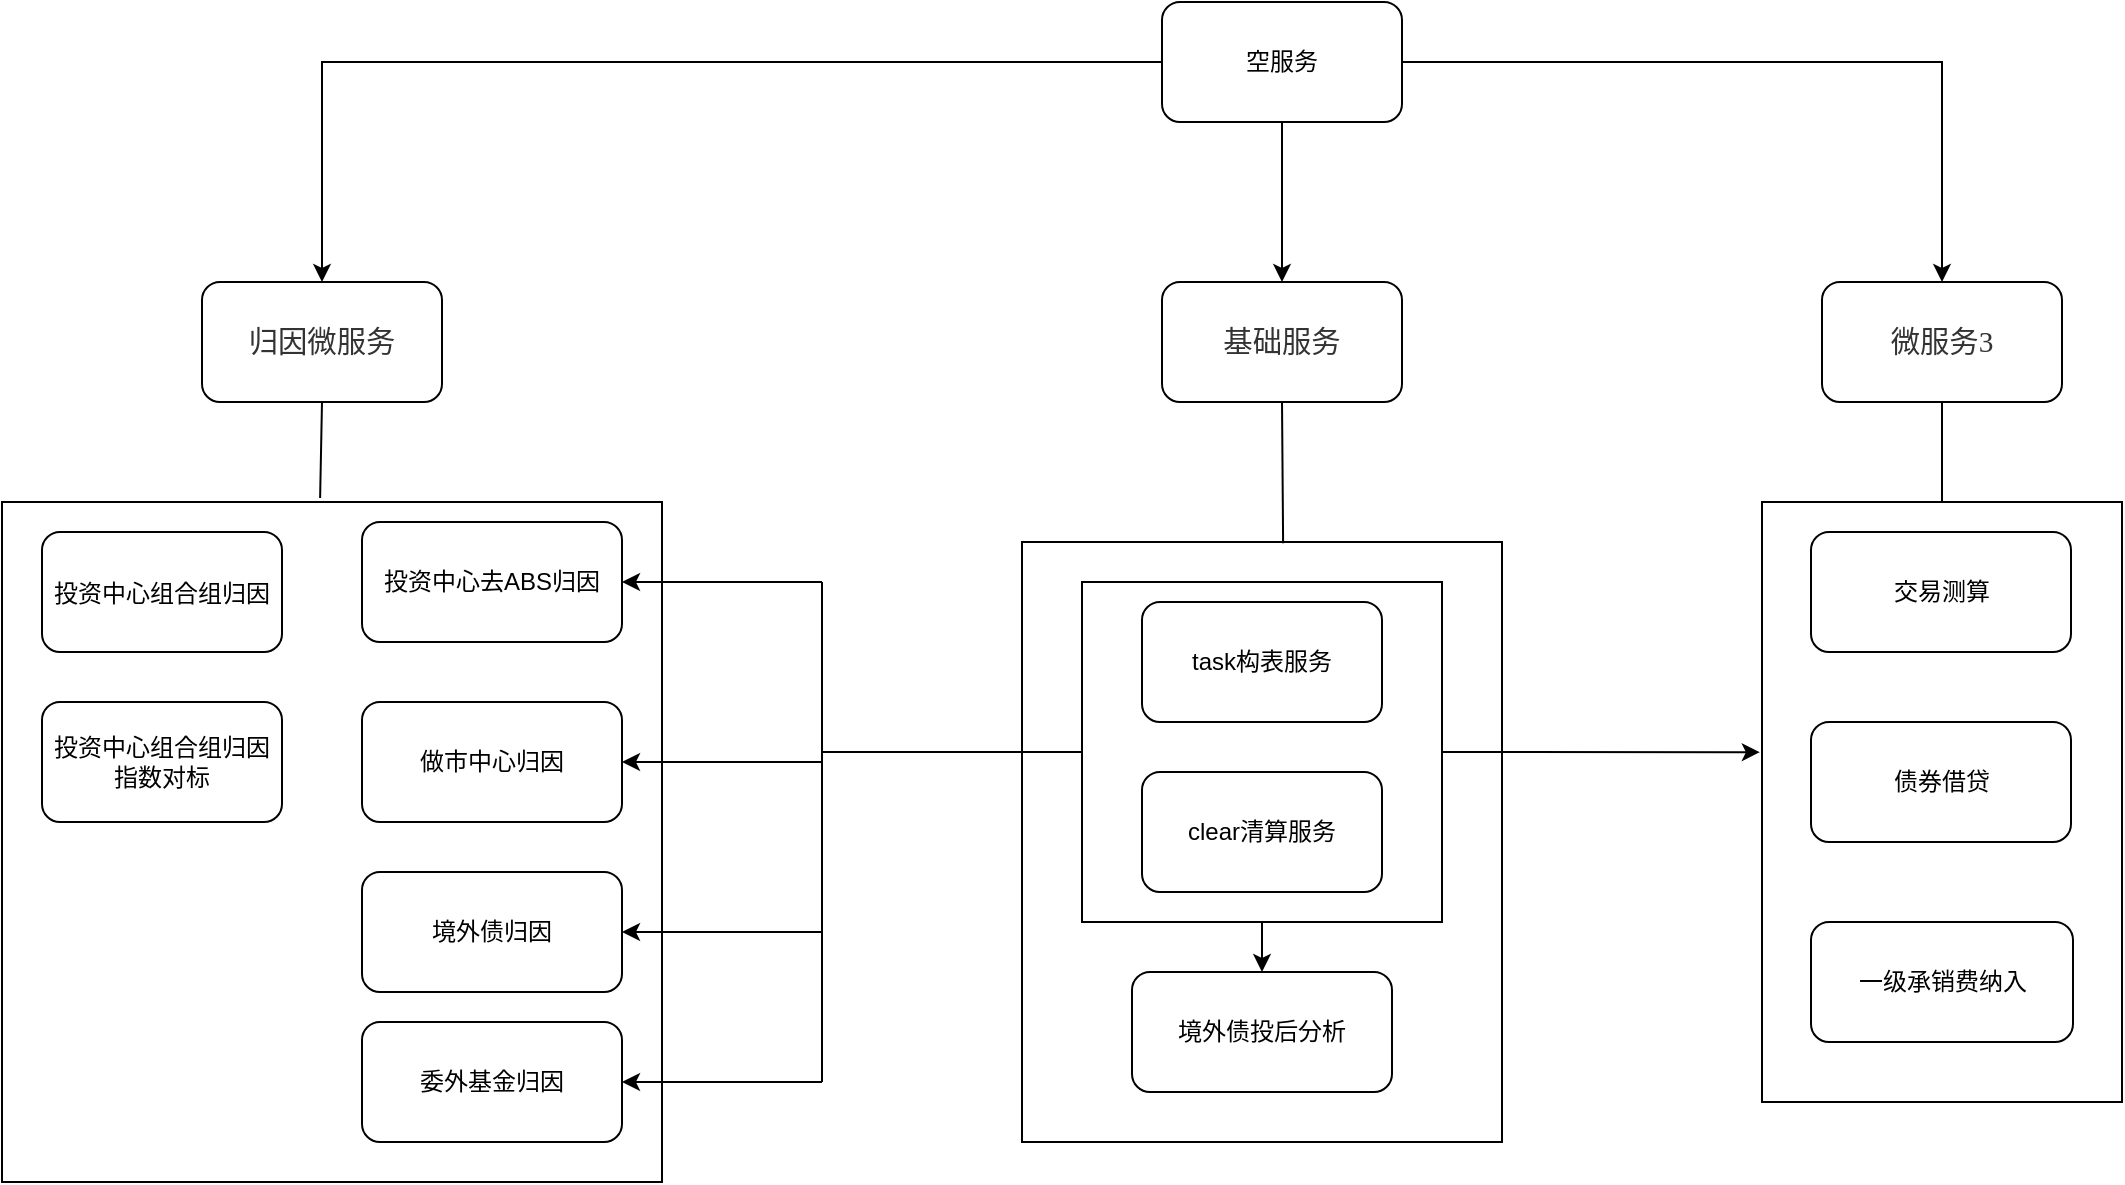<mxfile version="24.0.4" type="github">
  <diagram id="C5RBs43oDa-KdzZeNtuy" name="Page-1">
    <mxGraphModel dx="2041" dy="1536" grid="1" gridSize="10" guides="1" tooltips="1" connect="1" arrows="1" fold="1" page="1" pageScale="1" pageWidth="827" pageHeight="1169" math="0" shadow="0">
      <root>
        <mxCell id="WIyWlLk6GJQsqaUBKTNV-0" />
        <mxCell id="WIyWlLk6GJQsqaUBKTNV-1" parent="WIyWlLk6GJQsqaUBKTNV-0" />
        <mxCell id="8sShFJXzrjoNy3E7Pt8Y-33" value="" style="rounded=0;whiteSpace=wrap;html=1;" vertex="1" parent="WIyWlLk6GJQsqaUBKTNV-1">
          <mxGeometry x="1820" y="370" width="180" height="300" as="geometry" />
        </mxCell>
        <mxCell id="8sShFJXzrjoNy3E7Pt8Y-23" value="" style="rounded=0;whiteSpace=wrap;html=1;" vertex="1" parent="WIyWlLk6GJQsqaUBKTNV-1">
          <mxGeometry x="940" y="370" width="330" height="340" as="geometry" />
        </mxCell>
        <mxCell id="8sShFJXzrjoNy3E7Pt8Y-2" value="" style="edgeStyle=orthogonalEdgeStyle;rounded=0;orthogonalLoop=1;jettySize=auto;html=1;" edge="1" parent="WIyWlLk6GJQsqaUBKTNV-1" source="8sShFJXzrjoNy3E7Pt8Y-0" target="8sShFJXzrjoNy3E7Pt8Y-1">
          <mxGeometry relative="1" as="geometry" />
        </mxCell>
        <mxCell id="8sShFJXzrjoNy3E7Pt8Y-44" style="edgeStyle=orthogonalEdgeStyle;rounded=0;orthogonalLoop=1;jettySize=auto;html=1;exitX=1;exitY=0.5;exitDx=0;exitDy=0;entryX=0.5;entryY=0;entryDx=0;entryDy=0;" edge="1" parent="WIyWlLk6GJQsqaUBKTNV-1" source="8sShFJXzrjoNy3E7Pt8Y-0" target="8sShFJXzrjoNy3E7Pt8Y-16">
          <mxGeometry relative="1" as="geometry" />
        </mxCell>
        <mxCell id="8sShFJXzrjoNy3E7Pt8Y-0" value="空服务" style="rounded=1;whiteSpace=wrap;html=1;" vertex="1" parent="WIyWlLk6GJQsqaUBKTNV-1">
          <mxGeometry x="1520" y="120" width="120" height="60" as="geometry" />
        </mxCell>
        <mxCell id="8sShFJXzrjoNy3E7Pt8Y-1" value="&lt;div style=&quot;font-size: medium; text-align: start;&quot; data-hash=&quot;3e45efe6a880c21dcbc873dc145f4ac9&quot; data-version=&quot;3.0.0&quot;&gt;&lt;/div&gt;&lt;div style=&quot;font-size: medium; text-align: start;&quot; class=&quot;document&quot;&gt;&lt;div class=&quot;section&quot;&gt;&lt;p style=&quot;margin: 3pt 0pt 3pt 16.8pt; font-family: 等线; font-size: 12pt; line-height: 20.8px; text-indent: -16.8pt;&quot; class=&quot;paragraph text-align-type-left&quot;&gt;&lt;span style=&quot;font-size: 11pt; color: rgb(51, 51, 51); letter-spacing: 0pt; vertical-align: baseline;&quot; data-font-family=&quot;default&quot;&gt;归因微服务&lt;/span&gt;&lt;/p&gt;&lt;/div&gt;&lt;/div&gt;" style="rounded=1;whiteSpace=wrap;html=1;" vertex="1" parent="WIyWlLk6GJQsqaUBKTNV-1">
          <mxGeometry x="1040" y="260" width="120" height="60" as="geometry" />
        </mxCell>
        <mxCell id="8sShFJXzrjoNy3E7Pt8Y-3" value="&lt;div style=&quot;font-size: medium; text-align: start;&quot; data-hash=&quot;3e45efe6a880c21dcbc873dc145f4ac9&quot; data-version=&quot;3.0.0&quot;&gt;&lt;/div&gt;&lt;div style=&quot;font-size: medium; text-align: start;&quot; class=&quot;document&quot;&gt;&lt;div class=&quot;section&quot;&gt;&lt;p style=&quot;margin: 3pt 0pt 3pt 16.8pt; font-family: 等线; font-size: 12pt; line-height: 20.8px; text-indent: -16.8pt;&quot; class=&quot;paragraph text-align-type-left&quot;&gt;&lt;span style=&quot;font-family: Helvetica; font-size: 12px; text-align: center; text-indent: 0px;&quot;&gt;投资中心组合组归因&lt;/span&gt;&lt;br&gt;&lt;/p&gt;&lt;/div&gt;&lt;/div&gt;" style="rounded=1;whiteSpace=wrap;html=1;" vertex="1" parent="WIyWlLk6GJQsqaUBKTNV-1">
          <mxGeometry x="960" y="385" width="120" height="60" as="geometry" />
        </mxCell>
        <mxCell id="8sShFJXzrjoNy3E7Pt8Y-5" value="投资中心组合组归因指数对标" style="rounded=1;whiteSpace=wrap;html=1;" vertex="1" parent="WIyWlLk6GJQsqaUBKTNV-1">
          <mxGeometry x="960" y="470" width="120" height="60" as="geometry" />
        </mxCell>
        <mxCell id="8sShFJXzrjoNy3E7Pt8Y-7" value="投资中心去ABS归因" style="rounded=1;whiteSpace=wrap;html=1;" vertex="1" parent="WIyWlLk6GJQsqaUBKTNV-1">
          <mxGeometry x="1120" y="380" width="130" height="60" as="geometry" />
        </mxCell>
        <mxCell id="8sShFJXzrjoNy3E7Pt8Y-11" value="做市中心归因" style="rounded=1;whiteSpace=wrap;html=1;" vertex="1" parent="WIyWlLk6GJQsqaUBKTNV-1">
          <mxGeometry x="1120" y="470" width="130" height="60" as="geometry" />
        </mxCell>
        <mxCell id="8sShFJXzrjoNy3E7Pt8Y-15" value="&lt;div style=&quot;font-size: medium; text-align: start;&quot; data-hash=&quot;3e45efe6a880c21dcbc873dc145f4ac9&quot; data-version=&quot;3.0.0&quot;&gt;&lt;/div&gt;&lt;div style=&quot;font-size: medium; text-align: start;&quot; class=&quot;document&quot;&gt;&lt;div class=&quot;section&quot;&gt;&lt;p style=&quot;margin: 3pt 0pt 3pt 16.8pt; font-family: 等线; font-size: 12pt; line-height: 20.8px; text-indent: -16.8pt;&quot; class=&quot;paragraph text-align-type-left&quot;&gt;&lt;span style=&quot;font-size: 11pt; color: rgb(51, 51, 51); letter-spacing: 0pt; vertical-align: baseline;&quot; data-font-family=&quot;default&quot;&gt;基础服务&lt;/span&gt;&lt;/p&gt;&lt;/div&gt;&lt;/div&gt;" style="rounded=1;whiteSpace=wrap;html=1;" vertex="1" parent="WIyWlLk6GJQsqaUBKTNV-1">
          <mxGeometry x="1520" y="260" width="120" height="60" as="geometry" />
        </mxCell>
        <mxCell id="8sShFJXzrjoNy3E7Pt8Y-16" value="&lt;div style=&quot;font-size: medium; text-align: start;&quot; data-hash=&quot;3e45efe6a880c21dcbc873dc145f4ac9&quot; data-version=&quot;3.0.0&quot;&gt;&lt;/div&gt;&lt;div style=&quot;text-align: start;&quot; class=&quot;document&quot;&gt;&lt;div style=&quot;&quot; class=&quot;section&quot;&gt;&lt;p style=&quot;margin: 3pt 0pt 3pt 16.8pt; font-family: 等线; line-height: 20.8px; text-indent: -16.8pt;&quot; class=&quot;paragraph text-align-type-left&quot;&gt;&lt;font color=&quot;#333333&quot;&gt;&lt;span style=&quot;font-size: 14.667px;&quot;&gt;微服务3&lt;/span&gt;&lt;/font&gt;&lt;/p&gt;&lt;/div&gt;&lt;/div&gt;" style="rounded=1;whiteSpace=wrap;html=1;" vertex="1" parent="WIyWlLk6GJQsqaUBKTNV-1">
          <mxGeometry x="1850" y="260" width="120" height="60" as="geometry" />
        </mxCell>
        <mxCell id="8sShFJXzrjoNy3E7Pt8Y-19" value="" style="rounded=0;whiteSpace=wrap;html=1;" vertex="1" parent="WIyWlLk6GJQsqaUBKTNV-1">
          <mxGeometry x="1450" y="390" width="240" height="300" as="geometry" />
        </mxCell>
        <mxCell id="8sShFJXzrjoNy3E7Pt8Y-24" value="" style="endArrow=none;html=1;rounded=0;" edge="1" parent="WIyWlLk6GJQsqaUBKTNV-1">
          <mxGeometry width="50" height="50" relative="1" as="geometry">
            <mxPoint x="1350" y="660" as="sourcePoint" />
            <mxPoint x="1350" y="410" as="targetPoint" />
          </mxGeometry>
        </mxCell>
        <mxCell id="8sShFJXzrjoNy3E7Pt8Y-25" value="" style="endArrow=none;html=1;rounded=0;entryX=0;entryY=0.5;entryDx=0;entryDy=0;" edge="1" parent="WIyWlLk6GJQsqaUBKTNV-1" target="8sShFJXzrjoNy3E7Pt8Y-35">
          <mxGeometry width="50" height="50" relative="1" as="geometry">
            <mxPoint x="1350" y="495" as="sourcePoint" />
            <mxPoint x="1320" y="380" as="targetPoint" />
          </mxGeometry>
        </mxCell>
        <mxCell id="8sShFJXzrjoNy3E7Pt8Y-26" value="" style="endArrow=classic;html=1;rounded=0;entryX=1;entryY=0.5;entryDx=0;entryDy=0;" edge="1" parent="WIyWlLk6GJQsqaUBKTNV-1" target="8sShFJXzrjoNy3E7Pt8Y-7">
          <mxGeometry width="50" height="50" relative="1" as="geometry">
            <mxPoint x="1350" y="410" as="sourcePoint" />
            <mxPoint x="1320" y="380" as="targetPoint" />
          </mxGeometry>
        </mxCell>
        <mxCell id="8sShFJXzrjoNy3E7Pt8Y-27" value="" style="endArrow=classic;html=1;rounded=0;entryX=1;entryY=0.5;entryDx=0;entryDy=0;" edge="1" parent="WIyWlLk6GJQsqaUBKTNV-1" target="8sShFJXzrjoNy3E7Pt8Y-11">
          <mxGeometry width="50" height="50" relative="1" as="geometry">
            <mxPoint x="1350" y="500" as="sourcePoint" />
            <mxPoint x="1320" y="480" as="targetPoint" />
          </mxGeometry>
        </mxCell>
        <mxCell id="8sShFJXzrjoNy3E7Pt8Y-28" value="交易测算" style="rounded=1;whiteSpace=wrap;html=1;" vertex="1" parent="WIyWlLk6GJQsqaUBKTNV-1">
          <mxGeometry x="1844.5" y="385" width="130" height="60" as="geometry" />
        </mxCell>
        <mxCell id="8sShFJXzrjoNy3E7Pt8Y-29" value="债券借贷" style="rounded=1;whiteSpace=wrap;html=1;" vertex="1" parent="WIyWlLk6GJQsqaUBKTNV-1">
          <mxGeometry x="1844.5" y="480" width="130" height="60" as="geometry" />
        </mxCell>
        <mxCell id="8sShFJXzrjoNy3E7Pt8Y-30" value="一级承销费纳入" style="rounded=1;whiteSpace=wrap;html=1;" vertex="1" parent="WIyWlLk6GJQsqaUBKTNV-1">
          <mxGeometry x="1844.5" y="580" width="131" height="60" as="geometry" />
        </mxCell>
        <mxCell id="8sShFJXzrjoNy3E7Pt8Y-35" value="" style="rounded=0;whiteSpace=wrap;html=1;" vertex="1" parent="WIyWlLk6GJQsqaUBKTNV-1">
          <mxGeometry x="1480" y="410" width="180" height="170" as="geometry" />
        </mxCell>
        <mxCell id="8sShFJXzrjoNy3E7Pt8Y-31" value="境外债归因" style="rounded=1;whiteSpace=wrap;html=1;" vertex="1" parent="WIyWlLk6GJQsqaUBKTNV-1">
          <mxGeometry x="1120" y="555" width="130" height="60" as="geometry" />
        </mxCell>
        <mxCell id="8sShFJXzrjoNy3E7Pt8Y-32" value="委外基金归因" style="rounded=1;whiteSpace=wrap;html=1;" vertex="1" parent="WIyWlLk6GJQsqaUBKTNV-1">
          <mxGeometry x="1120" y="630" width="130" height="60" as="geometry" />
        </mxCell>
        <mxCell id="8sShFJXzrjoNy3E7Pt8Y-34" value="境外债投后分析" style="rounded=1;whiteSpace=wrap;html=1;" vertex="1" parent="WIyWlLk6GJQsqaUBKTNV-1">
          <mxGeometry x="1505" y="605" width="130" height="60" as="geometry" />
        </mxCell>
        <mxCell id="8sShFJXzrjoNy3E7Pt8Y-17" value="task构表服务" style="rounded=1;whiteSpace=wrap;html=1;" vertex="1" parent="WIyWlLk6GJQsqaUBKTNV-1">
          <mxGeometry x="1510" y="420" width="120" height="60" as="geometry" />
        </mxCell>
        <mxCell id="8sShFJXzrjoNy3E7Pt8Y-18" value="clear清算服务" style="whiteSpace=wrap;html=1;rounded=1;" vertex="1" parent="WIyWlLk6GJQsqaUBKTNV-1">
          <mxGeometry x="1510" y="505" width="120" height="60" as="geometry" />
        </mxCell>
        <mxCell id="8sShFJXzrjoNy3E7Pt8Y-36" value="" style="endArrow=classic;html=1;rounded=0;entryX=1;entryY=0.5;entryDx=0;entryDy=0;" edge="1" parent="WIyWlLk6GJQsqaUBKTNV-1" target="8sShFJXzrjoNy3E7Pt8Y-31">
          <mxGeometry width="50" height="50" relative="1" as="geometry">
            <mxPoint x="1350" y="585" as="sourcePoint" />
            <mxPoint x="1490" y="600" as="targetPoint" />
          </mxGeometry>
        </mxCell>
        <mxCell id="8sShFJXzrjoNy3E7Pt8Y-37" value="" style="endArrow=classic;html=1;rounded=0;entryX=1;entryY=0.5;entryDx=0;entryDy=0;" edge="1" parent="WIyWlLk6GJQsqaUBKTNV-1" target="8sShFJXzrjoNy3E7Pt8Y-32">
          <mxGeometry width="50" height="50" relative="1" as="geometry">
            <mxPoint x="1350" y="660" as="sourcePoint" />
            <mxPoint x="1490" y="600" as="targetPoint" />
          </mxGeometry>
        </mxCell>
        <mxCell id="8sShFJXzrjoNy3E7Pt8Y-38" value="" style="endArrow=classic;html=1;rounded=0;entryX=-0.006;entryY=0.417;entryDx=0;entryDy=0;entryPerimeter=0;exitX=1;exitY=0.5;exitDx=0;exitDy=0;" edge="1" parent="WIyWlLk6GJQsqaUBKTNV-1" source="8sShFJXzrjoNy3E7Pt8Y-35" target="8sShFJXzrjoNy3E7Pt8Y-33">
          <mxGeometry width="50" height="50" relative="1" as="geometry">
            <mxPoint x="1490" y="610" as="sourcePoint" />
            <mxPoint x="1540" y="560" as="targetPoint" />
          </mxGeometry>
        </mxCell>
        <mxCell id="8sShFJXzrjoNy3E7Pt8Y-39" value="" style="endArrow=classic;html=1;rounded=0;entryX=0.5;entryY=0;entryDx=0;entryDy=0;exitX=0.5;exitY=1;exitDx=0;exitDy=0;" edge="1" parent="WIyWlLk6GJQsqaUBKTNV-1" source="8sShFJXzrjoNy3E7Pt8Y-35" target="8sShFJXzrjoNy3E7Pt8Y-34">
          <mxGeometry width="50" height="50" relative="1" as="geometry">
            <mxPoint x="1490" y="610" as="sourcePoint" />
            <mxPoint x="1540" y="560" as="targetPoint" />
          </mxGeometry>
        </mxCell>
        <mxCell id="8sShFJXzrjoNy3E7Pt8Y-40" value="" style="endArrow=none;html=1;rounded=0;exitX=0.5;exitY=1;exitDx=0;exitDy=0;entryX=0.482;entryY=-0.006;entryDx=0;entryDy=0;entryPerimeter=0;" edge="1" parent="WIyWlLk6GJQsqaUBKTNV-1" source="8sShFJXzrjoNy3E7Pt8Y-1" target="8sShFJXzrjoNy3E7Pt8Y-23">
          <mxGeometry width="50" height="50" relative="1" as="geometry">
            <mxPoint x="1490" y="610" as="sourcePoint" />
            <mxPoint x="1540" y="560" as="targetPoint" />
          </mxGeometry>
        </mxCell>
        <mxCell id="8sShFJXzrjoNy3E7Pt8Y-41" value="" style="endArrow=none;html=1;rounded=0;exitX=0.5;exitY=1;exitDx=0;exitDy=0;entryX=0.544;entryY=0.002;entryDx=0;entryDy=0;entryPerimeter=0;" edge="1" parent="WIyWlLk6GJQsqaUBKTNV-1" source="8sShFJXzrjoNy3E7Pt8Y-15" target="8sShFJXzrjoNy3E7Pt8Y-19">
          <mxGeometry width="50" height="50" relative="1" as="geometry">
            <mxPoint x="1490" y="510" as="sourcePoint" />
            <mxPoint x="1540" y="460" as="targetPoint" />
          </mxGeometry>
        </mxCell>
        <mxCell id="8sShFJXzrjoNy3E7Pt8Y-42" value="" style="endArrow=none;html=1;rounded=0;exitX=0.5;exitY=0;exitDx=0;exitDy=0;entryX=0.5;entryY=1;entryDx=0;entryDy=0;" edge="1" parent="WIyWlLk6GJQsqaUBKTNV-1" source="8sShFJXzrjoNy3E7Pt8Y-33" target="8sShFJXzrjoNy3E7Pt8Y-16">
          <mxGeometry width="50" height="50" relative="1" as="geometry">
            <mxPoint x="1490" y="510" as="sourcePoint" />
            <mxPoint x="1540" y="460" as="targetPoint" />
          </mxGeometry>
        </mxCell>
        <mxCell id="8sShFJXzrjoNy3E7Pt8Y-43" value="" style="endArrow=classic;html=1;rounded=0;exitX=0.5;exitY=1;exitDx=0;exitDy=0;entryX=0.5;entryY=0;entryDx=0;entryDy=0;" edge="1" parent="WIyWlLk6GJQsqaUBKTNV-1" source="8sShFJXzrjoNy3E7Pt8Y-0" target="8sShFJXzrjoNy3E7Pt8Y-15">
          <mxGeometry width="50" height="50" relative="1" as="geometry">
            <mxPoint x="1330" y="580" as="sourcePoint" />
            <mxPoint x="1380" y="530" as="targetPoint" />
          </mxGeometry>
        </mxCell>
      </root>
    </mxGraphModel>
  </diagram>
</mxfile>
